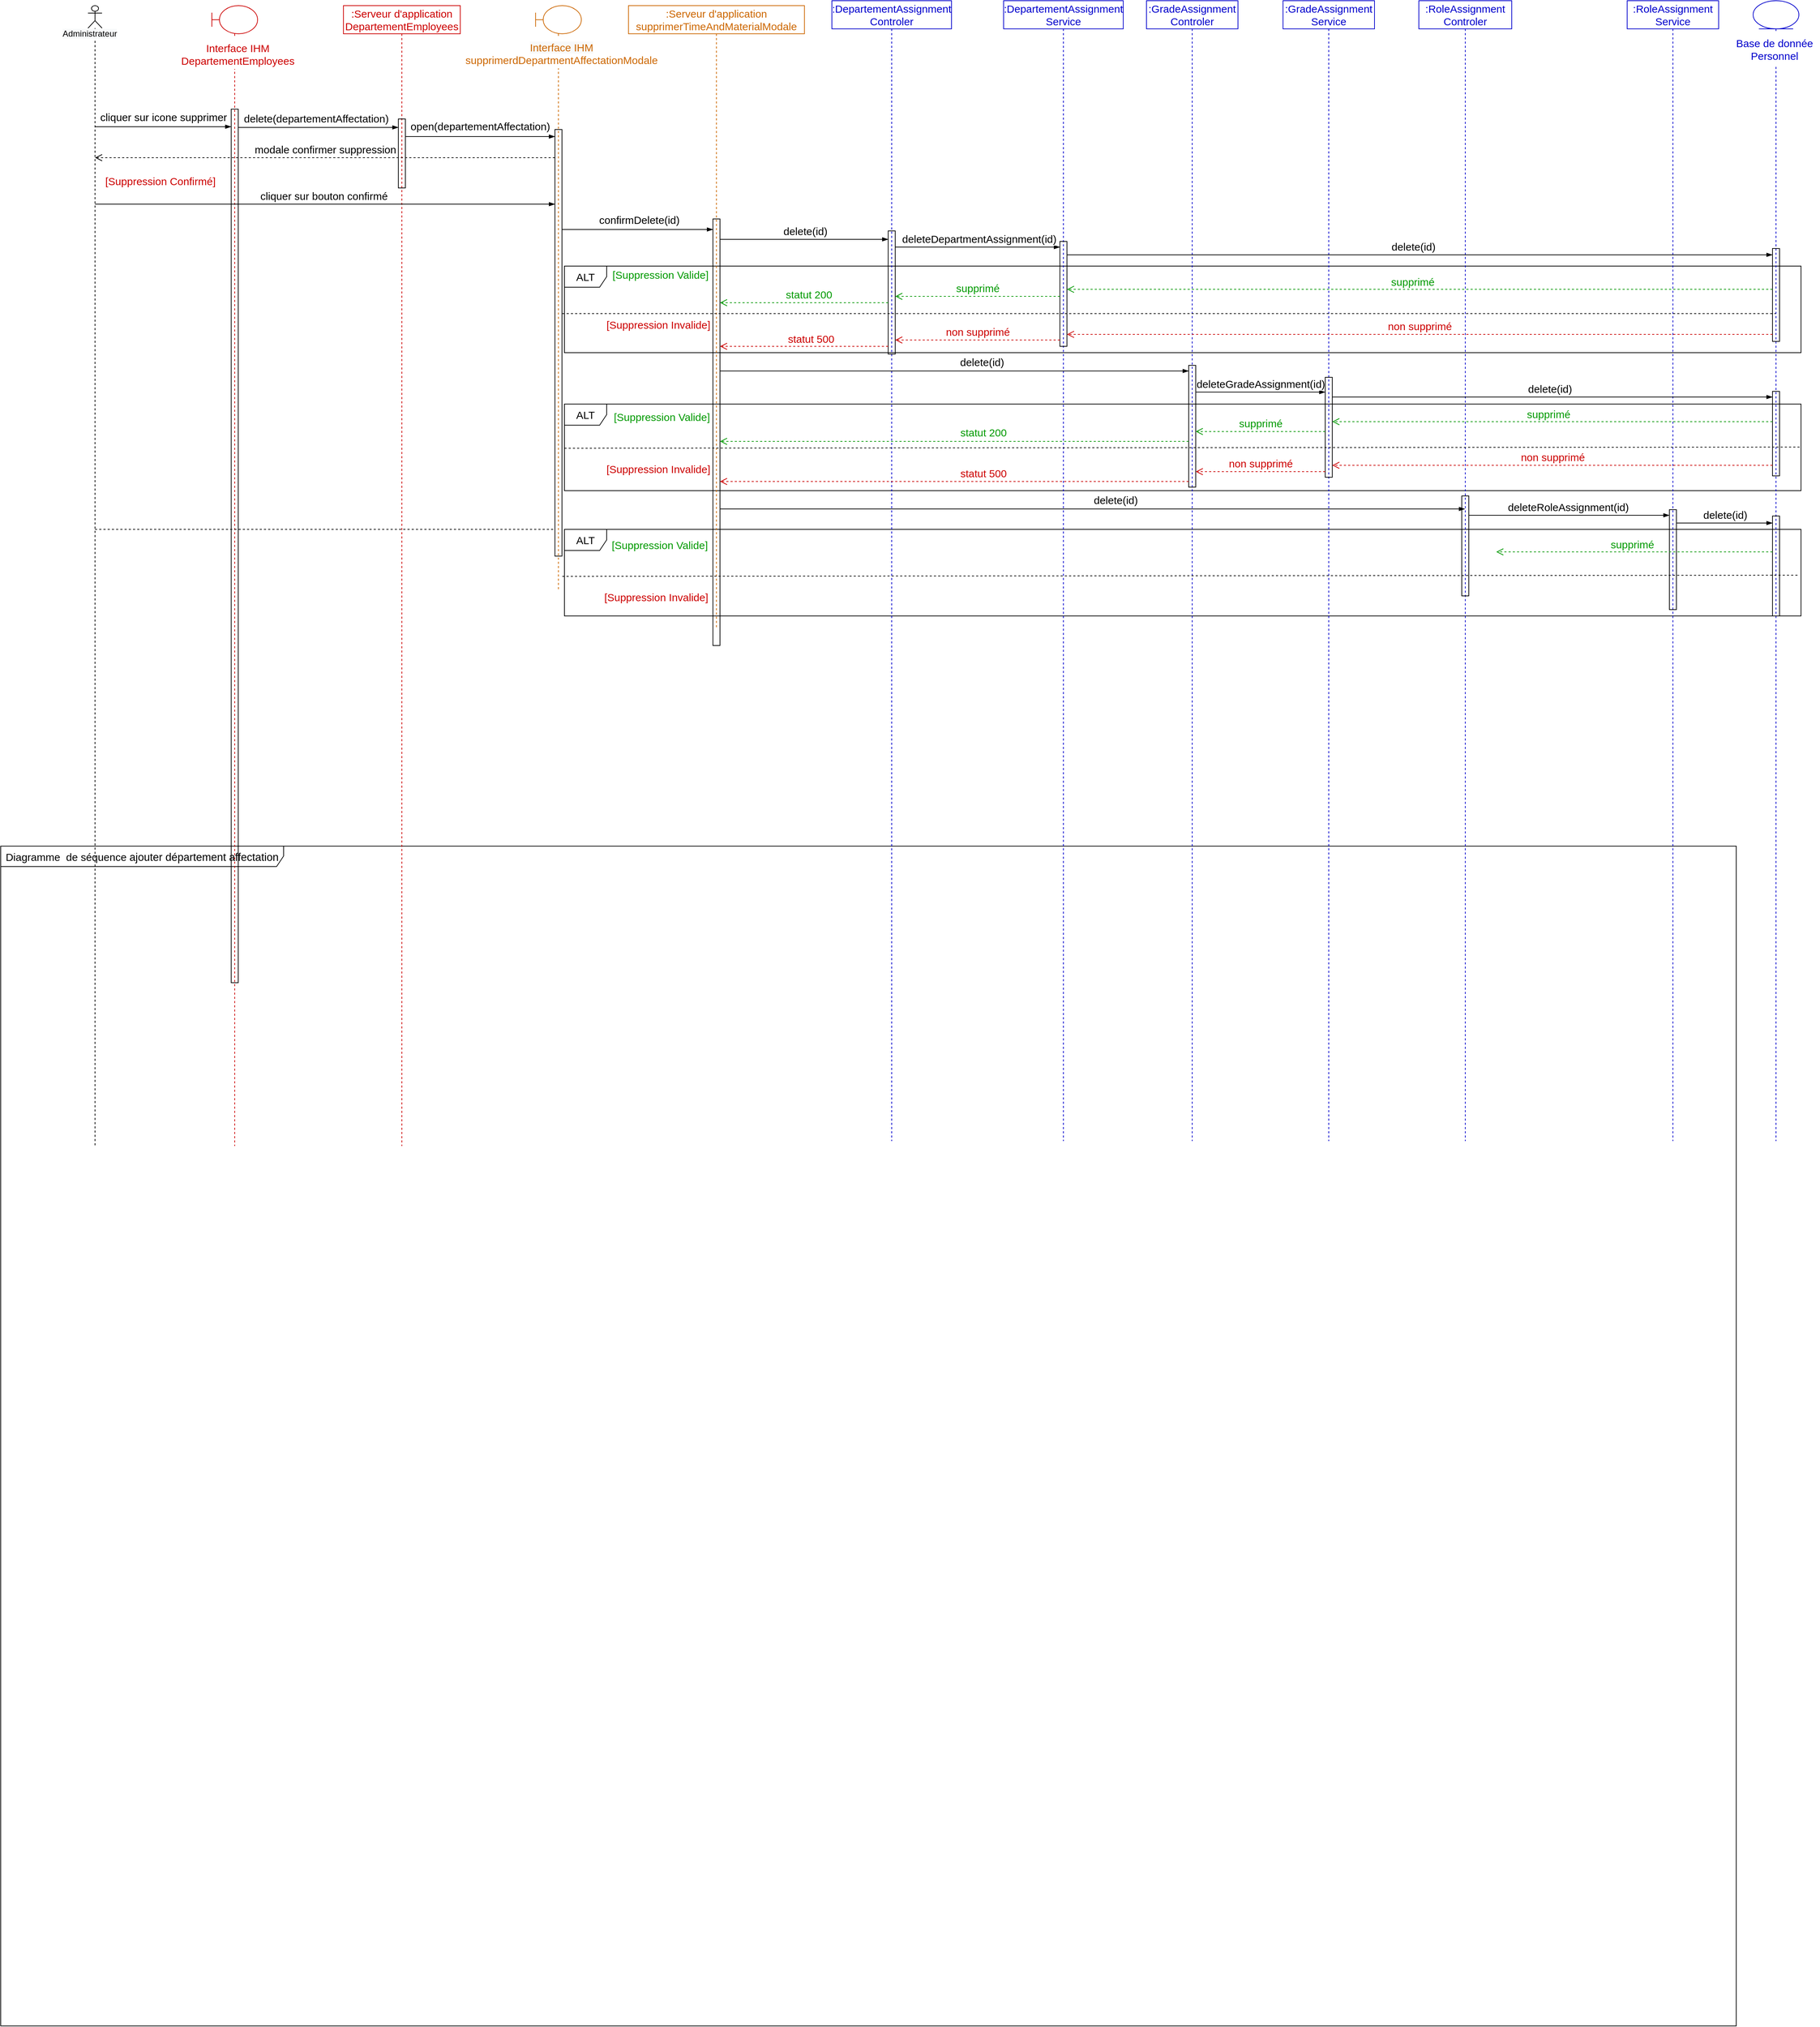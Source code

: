 <mxfile version="20.2.3" type="github">
  <diagram id="HV-Ul5BWGhLKLwsfqbYy" name="Page-1">
    <mxGraphModel dx="2249" dy="794" grid="0" gridSize="10" guides="1" tooltips="1" connect="1" arrows="1" fold="1" page="1" pageScale="1" pageWidth="827" pageHeight="1169" math="0" shadow="0">
      <root>
        <mxCell id="0" />
        <mxCell id="1" parent="0" />
        <mxCell id="Of5QE-kt6p7iBzTXu6Bn-229" value="ALT" style="shape=umlFrame;whiteSpace=wrap;html=1;fontSize=15;fontColor=#000000;fillColor=none;" vertex="1" parent="1">
          <mxGeometry x="787" y="809" width="1757" height="123" as="geometry" />
        </mxCell>
        <mxCell id="Of5QE-kt6p7iBzTXu6Bn-2" value="Diagramme&amp;nbsp; de séquence&amp;nbsp;&lt;span style=&quot;font-size: 11.5pt; line-height: 150%; font-family: Helvetica, sans-serif; background: white;&quot;&gt;ajouter département affectation&lt;/span&gt;" style="shape=umlFrame;whiteSpace=wrap;html=1;rounded=0;shadow=0;glass=0;sketch=0;fontSize=15;fillColor=none;width=402;height=29;" vertex="1" parent="1">
          <mxGeometry x="-14" y="1259" width="2466" height="1676" as="geometry" />
        </mxCell>
        <mxCell id="Of5QE-kt6p7iBzTXu6Bn-196" value="ALT" style="shape=umlFrame;whiteSpace=wrap;html=1;fontSize=15;fontColor=#000000;fillColor=none;" vertex="1" parent="1">
          <mxGeometry x="787" y="631" width="1757" height="123" as="geometry" />
        </mxCell>
        <mxCell id="Of5QE-kt6p7iBzTXu6Bn-183" value="ALT" style="shape=umlFrame;whiteSpace=wrap;html=1;fontSize=15;fontColor=#000000;fillColor=none;" vertex="1" parent="1">
          <mxGeometry x="787" y="435" width="1757" height="123" as="geometry" />
        </mxCell>
        <mxCell id="Of5QE-kt6p7iBzTXu6Bn-8" value=":DepartementAssignment&lt;br&gt;Controler" style="shape=umlLifeline;perimeter=lifelinePerimeter;whiteSpace=wrap;html=1;container=1;collapsible=0;recursiveResize=0;outlineConnect=0;rounded=0;shadow=0;glass=0;sketch=0;fillColor=none;fontSize=15;fontColor=#0000CC;strokeColor=#0000CC;" vertex="1" parent="1">
          <mxGeometry x="1167" y="58" width="170" height="1620" as="geometry" />
        </mxCell>
        <mxCell id="Of5QE-kt6p7iBzTXu6Bn-173" value="" style="html=1;points=[];perimeter=orthogonalPerimeter;rounded=0;shadow=0;glass=0;sketch=0;fontSize=15;fillColor=none;" vertex="1" parent="Of5QE-kt6p7iBzTXu6Bn-8">
          <mxGeometry x="80" y="327" width="10" height="175" as="geometry" />
        </mxCell>
        <mxCell id="Of5QE-kt6p7iBzTXu6Bn-12" value="" style="shape=umlLifeline;participant=umlActor;perimeter=lifelinePerimeter;whiteSpace=wrap;html=1;container=1;collapsible=0;recursiveResize=0;verticalAlign=top;spacingTop=36;outlineConnect=0;fillColor=none;size=32;sketch=0;shadow=0;rounded=0;glass=0;" vertex="1" parent="1">
          <mxGeometry x="110" y="65" width="20" height="1620" as="geometry" />
        </mxCell>
        <mxCell id="Of5QE-kt6p7iBzTXu6Bn-13" value="&lt;span style=&quot;color: rgb(0, 0, 0); font-family: Helvetica; font-size: 12px; font-style: normal; font-variant-ligatures: normal; font-variant-caps: normal; font-weight: 400; letter-spacing: normal; orphans: 2; text-align: center; text-indent: 0px; text-transform: none; widows: 2; word-spacing: 0px; -webkit-text-stroke-width: 0px; background-color: rgb(248, 249, 250); text-decoration-thickness: initial; text-decoration-style: initial; text-decoration-color: initial; float: none; display: inline !important;&quot;&gt;Administrateur&lt;/span&gt;" style="text;whiteSpace=wrap;html=1;" vertex="1" parent="1">
          <mxGeometry x="72" y="91" width="105" height="36" as="geometry" />
        </mxCell>
        <mxCell id="Of5QE-kt6p7iBzTXu6Bn-14" value=":DepartementAssignment&lt;br&gt;Service" style="shape=umlLifeline;perimeter=lifelinePerimeter;whiteSpace=wrap;html=1;container=1;collapsible=0;recursiveResize=0;outlineConnect=0;rounded=0;shadow=0;glass=0;sketch=0;fillColor=none;fontSize=15;fontColor=#0000CC;strokeColor=#0000CC;" vertex="1" parent="1">
          <mxGeometry x="1411" y="58" width="170" height="1620" as="geometry" />
        </mxCell>
        <mxCell id="Of5QE-kt6p7iBzTXu6Bn-174" value="" style="html=1;points=[];perimeter=orthogonalPerimeter;rounded=0;shadow=0;glass=0;sketch=0;fontSize=15;fillColor=none;" vertex="1" parent="Of5QE-kt6p7iBzTXu6Bn-14">
          <mxGeometry x="80" y="342" width="10" height="149" as="geometry" />
        </mxCell>
        <mxCell id="Of5QE-kt6p7iBzTXu6Bn-16" value="" style="shape=umlLifeline;participant=umlBoundary;perimeter=lifelinePerimeter;whiteSpace=wrap;html=1;container=1;collapsible=0;recursiveResize=0;verticalAlign=top;spacingTop=36;outlineConnect=0;rounded=0;shadow=0;glass=0;sketch=0;fontSize=15;fillColor=none;fontColor=#CC0000;strokeColor=#CC0000;" vertex="1" parent="1">
          <mxGeometry x="286" y="65" width="65" height="1620" as="geometry" />
        </mxCell>
        <mxCell id="Of5QE-kt6p7iBzTXu6Bn-17" value="&lt;span style=&quot;font-family: Helvetica; font-size: 15px; font-style: normal; font-variant-ligatures: normal; font-variant-caps: normal; font-weight: 400; letter-spacing: normal; orphans: 2; text-indent: 0px; text-transform: none; widows: 2; word-spacing: 0px; -webkit-text-stroke-width: 0px; text-decoration-thickness: initial; text-decoration-style: initial; text-decoration-color: initial; float: none; display: inline !important;&quot;&gt;Interface IHM&lt;/span&gt;&lt;br style=&quot;font-family: Helvetica; font-size: 15px; font-style: normal; font-variant-ligatures: normal; font-variant-caps: normal; font-weight: 400; letter-spacing: normal; orphans: 2; text-indent: 0px; text-transform: none; widows: 2; word-spacing: 0px; -webkit-text-stroke-width: 0px; text-decoration-thickness: initial; text-decoration-style: initial; text-decoration-color: initial;&quot;&gt;DepartementEmployees" style="text;whiteSpace=wrap;html=1;fontSize=15;align=center;fillColor=default;fontColor=#CC0000;" vertex="1" parent="Of5QE-kt6p7iBzTXu6Bn-16">
          <mxGeometry x="-24" y="45" width="122" height="45" as="geometry" />
        </mxCell>
        <mxCell id="Of5QE-kt6p7iBzTXu6Bn-18" value="" style="html=1;points=[];perimeter=orthogonalPerimeter;rounded=0;shadow=0;glass=0;sketch=0;fontSize=15;fillColor=none;" vertex="1" parent="Of5QE-kt6p7iBzTXu6Bn-16">
          <mxGeometry x="27.5" y="147" width="10" height="1241" as="geometry" />
        </mxCell>
        <mxCell id="Of5QE-kt6p7iBzTXu6Bn-20" value=":GradeAssignment&lt;br&gt;Controler" style="shape=umlLifeline;perimeter=lifelinePerimeter;whiteSpace=wrap;html=1;container=1;collapsible=0;recursiveResize=0;outlineConnect=0;rounded=0;shadow=0;glass=0;sketch=0;fillColor=none;fontSize=15;strokeColor=#0000CC;fontColor=#0000CC;" vertex="1" parent="1">
          <mxGeometry x="1614" y="58" width="130" height="1620" as="geometry" />
        </mxCell>
        <mxCell id="Of5QE-kt6p7iBzTXu6Bn-208" value="" style="html=1;points=[];perimeter=orthogonalPerimeter;rounded=0;shadow=0;glass=0;sketch=0;fontSize=15;fillColor=none;" vertex="1" parent="Of5QE-kt6p7iBzTXu6Bn-20">
          <mxGeometry x="60" y="518" width="10" height="173" as="geometry" />
        </mxCell>
        <mxCell id="Of5QE-kt6p7iBzTXu6Bn-23" value="" style="shape=umlLifeline;participant=umlEntity;perimeter=lifelinePerimeter;whiteSpace=wrap;html=1;container=1;collapsible=0;recursiveResize=0;verticalAlign=top;spacingTop=36;outlineConnect=0;rounded=0;shadow=0;glass=0;sketch=0;fontSize=15;fillColor=none;strokeColor=#0000CC;" vertex="1" parent="1">
          <mxGeometry x="2476" y="58" width="65" height="1620" as="geometry" />
        </mxCell>
        <mxCell id="Of5QE-kt6p7iBzTXu6Bn-24" value="Base de donnée&lt;br&gt;Personnel" style="text;whiteSpace=wrap;html=1;fontSize=15;align=center;fillColor=default;fontColor=#0000CC;labelBackgroundColor=none;" vertex="1" parent="Of5QE-kt6p7iBzTXu6Bn-23">
          <mxGeometry x="-33" y="45" width="127" height="48" as="geometry" />
        </mxCell>
        <mxCell id="Of5QE-kt6p7iBzTXu6Bn-179" value="" style="html=1;points=[];perimeter=orthogonalPerimeter;rounded=0;shadow=0;glass=0;sketch=0;fontSize=15;fillColor=none;" vertex="1" parent="Of5QE-kt6p7iBzTXu6Bn-23">
          <mxGeometry x="27.5" y="352" width="10" height="132" as="geometry" />
        </mxCell>
        <mxCell id="Of5QE-kt6p7iBzTXu6Bn-29" value=":GradeAssignment&lt;br&gt;Service" style="shape=umlLifeline;perimeter=lifelinePerimeter;whiteSpace=wrap;html=1;container=1;collapsible=0;recursiveResize=0;outlineConnect=0;rounded=0;shadow=0;glass=0;sketch=0;fillColor=none;fontSize=15;strokeColor=#0000CC;fontColor=#0000CC;" vertex="1" parent="1">
          <mxGeometry x="1808" y="58" width="130" height="1620" as="geometry" />
        </mxCell>
        <mxCell id="Of5QE-kt6p7iBzTXu6Bn-33" value=":Serveur d&#39;application&lt;br&gt;DepartementEmployees" style="shape=umlLifeline;perimeter=lifelinePerimeter;whiteSpace=wrap;html=1;container=1;collapsible=0;recursiveResize=0;outlineConnect=0;rounded=0;shadow=0;glass=0;sketch=0;fillColor=none;fontSize=15;fontColor=#CC0000;strokeColor=#CC0000;" vertex="1" parent="1">
          <mxGeometry x="473" y="65" width="166" height="1620" as="geometry" />
        </mxCell>
        <mxCell id="Of5QE-kt6p7iBzTXu6Bn-155" value="" style="html=1;points=[];perimeter=orthogonalPerimeter;rounded=0;shadow=0;glass=0;sketch=0;fontSize=15;fillColor=none;" vertex="1" parent="Of5QE-kt6p7iBzTXu6Bn-33">
          <mxGeometry x="78" y="161" width="10" height="98" as="geometry" />
        </mxCell>
        <mxCell id="Of5QE-kt6p7iBzTXu6Bn-37" value=":RoleAssignment&lt;br&gt;Controler" style="shape=umlLifeline;perimeter=lifelinePerimeter;whiteSpace=wrap;html=1;container=1;collapsible=0;recursiveResize=0;outlineConnect=0;rounded=0;shadow=0;glass=0;sketch=0;fillColor=none;fontSize=15;strokeColor=#0000CC;fontColor=#0000CC;" vertex="1" parent="1">
          <mxGeometry x="2001" y="58" width="132" height="1620" as="geometry" />
        </mxCell>
        <mxCell id="Of5QE-kt6p7iBzTXu6Bn-233" value="" style="html=1;points=[];perimeter=orthogonalPerimeter;rounded=0;shadow=0;glass=0;sketch=0;fontSize=15;fillColor=none;" vertex="1" parent="Of5QE-kt6p7iBzTXu6Bn-37">
          <mxGeometry x="61" y="703.5" width="10" height="142" as="geometry" />
        </mxCell>
        <mxCell id="Of5QE-kt6p7iBzTXu6Bn-39" value=":RoleAssignment&lt;br&gt;Service" style="shape=umlLifeline;perimeter=lifelinePerimeter;whiteSpace=wrap;html=1;container=1;collapsible=0;recursiveResize=0;outlineConnect=0;rounded=0;shadow=0;glass=0;sketch=0;fillColor=none;fontSize=15;strokeColor=#0000CC;fontColor=#0000CC;" vertex="1" parent="1">
          <mxGeometry x="2297" y="58" width="130" height="1620" as="geometry" />
        </mxCell>
        <mxCell id="Of5QE-kt6p7iBzTXu6Bn-234" value="" style="html=1;points=[];perimeter=orthogonalPerimeter;rounded=0;shadow=0;glass=0;sketch=0;fontSize=15;fillColor=none;" vertex="1" parent="Of5QE-kt6p7iBzTXu6Bn-39">
          <mxGeometry x="60" y="723" width="10" height="142" as="geometry" />
        </mxCell>
        <mxCell id="Of5QE-kt6p7iBzTXu6Bn-150" value="" style="edgeStyle=elbowEdgeStyle;fontSize=12;html=1;endArrow=blockThin;endFill=1;rounded=0;" edge="1" parent="1" source="Of5QE-kt6p7iBzTXu6Bn-12" target="Of5QE-kt6p7iBzTXu6Bn-18">
          <mxGeometry width="160" relative="1" as="geometry">
            <mxPoint x="115" y="229" as="sourcePoint" />
            <mxPoint x="323.5" y="237" as="targetPoint" />
            <Array as="points">
              <mxPoint x="190" y="237" />
              <mxPoint x="171" y="210" />
            </Array>
          </mxGeometry>
        </mxCell>
        <mxCell id="Of5QE-kt6p7iBzTXu6Bn-151" value="cliquer sur icone supprimer" style="edgeLabel;html=1;align=center;verticalAlign=middle;resizable=0;points=[];fontSize=15;" vertex="1" connectable="0" parent="Of5QE-kt6p7iBzTXu6Bn-150">
          <mxGeometry x="-0.395" relative="1" as="geometry">
            <mxPoint x="38" y="-14" as="offset" />
          </mxGeometry>
        </mxCell>
        <mxCell id="Of5QE-kt6p7iBzTXu6Bn-152" value="" style="fontSize=12;html=1;endArrow=blockThin;endFill=1;rounded=0;" edge="1" parent="1" source="Of5QE-kt6p7iBzTXu6Bn-18" target="Of5QE-kt6p7iBzTXu6Bn-155">
          <mxGeometry width="160" relative="1" as="geometry">
            <mxPoint x="333.5" y="238" as="sourcePoint" />
            <mxPoint x="560" y="238" as="targetPoint" />
            <Array as="points">
              <mxPoint x="382" y="238" />
            </Array>
          </mxGeometry>
        </mxCell>
        <mxCell id="Of5QE-kt6p7iBzTXu6Bn-153" value="delete(departementAffectation)" style="edgeLabel;html=1;align=center;verticalAlign=middle;resizable=0;points=[];fontSize=15;" vertex="1" connectable="0" parent="Of5QE-kt6p7iBzTXu6Bn-152">
          <mxGeometry x="-0.006" y="-3" relative="1" as="geometry">
            <mxPoint x="-3" y="-16" as="offset" />
          </mxGeometry>
        </mxCell>
        <mxCell id="Of5QE-kt6p7iBzTXu6Bn-158" value="" style="shape=umlLifeline;participant=umlBoundary;perimeter=lifelinePerimeter;whiteSpace=wrap;html=1;container=1;collapsible=0;recursiveResize=0;verticalAlign=top;spacingTop=36;outlineConnect=0;rounded=0;shadow=0;glass=0;sketch=0;fontSize=15;fillColor=none;fontColor=#CC6600;strokeColor=#CC6600;" vertex="1" parent="1">
          <mxGeometry x="746" y="65" width="65" height="830" as="geometry" />
        </mxCell>
        <mxCell id="Of5QE-kt6p7iBzTXu6Bn-159" value="&lt;span style=&quot;font-family: Helvetica; font-size: 15px; font-style: normal; font-variant-ligatures: normal; font-variant-caps: normal; font-weight: 400; letter-spacing: normal; orphans: 2; text-indent: 0px; text-transform: none; widows: 2; word-spacing: 0px; -webkit-text-stroke-width: 0px; background-color: rgb(248, 249, 250); text-decoration-thickness: initial; text-decoration-style: initial; text-decoration-color: initial; float: none; display: inline !important;&quot;&gt;Interface IHM&lt;/span&gt;&lt;br style=&quot;font-family: Helvetica; font-size: 15px; font-style: normal; font-variant-ligatures: normal; font-variant-caps: normal; font-weight: 400; letter-spacing: normal; orphans: 2; text-indent: 0px; text-transform: none; widows: 2; word-spacing: 0px; -webkit-text-stroke-width: 0px; background-color: rgb(248, 249, 250); text-decoration-thickness: initial; text-decoration-style: initial; text-decoration-color: initial;&quot;&gt;supprimerdDepartmentAffectationModale" style="text;whiteSpace=wrap;html=1;fontSize=15;align=center;fillColor=default;fontColor=#CC6600;" vertex="1" parent="Of5QE-kt6p7iBzTXu6Bn-158">
          <mxGeometry x="-24" y="44" width="122" height="45" as="geometry" />
        </mxCell>
        <mxCell id="Of5QE-kt6p7iBzTXu6Bn-160" value="" style="html=1;points=[];perimeter=orthogonalPerimeter;rounded=0;shadow=0;glass=0;sketch=0;fontSize=15;fillColor=none;" vertex="1" parent="Of5QE-kt6p7iBzTXu6Bn-158">
          <mxGeometry x="27.5" y="176" width="10" height="606" as="geometry" />
        </mxCell>
        <mxCell id="Of5QE-kt6p7iBzTXu6Bn-161" value=":Serveur d&#39;application&lt;br&gt;supprimerTimeAndMaterialModale" style="shape=umlLifeline;perimeter=lifelinePerimeter;whiteSpace=wrap;html=1;container=1;collapsible=0;recursiveResize=0;outlineConnect=0;rounded=0;shadow=0;glass=0;sketch=0;fillColor=none;fontSize=15;fontColor=#CC6600;strokeColor=#CC6600;" vertex="1" parent="1">
          <mxGeometry x="878" y="65" width="250" height="885" as="geometry" />
        </mxCell>
        <mxCell id="Of5QE-kt6p7iBzTXu6Bn-170" value="" style="html=1;points=[];perimeter=orthogonalPerimeter;rounded=0;shadow=0;glass=0;sketch=0;fontSize=15;fillColor=none;" vertex="1" parent="Of5QE-kt6p7iBzTXu6Bn-161">
          <mxGeometry x="120" y="303" width="10" height="606" as="geometry" />
        </mxCell>
        <mxCell id="Of5QE-kt6p7iBzTXu6Bn-162" value="" style="edgeStyle=elbowEdgeStyle;fontSize=12;html=1;endArrow=blockThin;endFill=1;rounded=0;" edge="1" parent="1" source="Of5QE-kt6p7iBzTXu6Bn-155" target="Of5QE-kt6p7iBzTXu6Bn-160">
          <mxGeometry width="160" relative="1" as="geometry">
            <mxPoint x="570" y="246" as="sourcePoint" />
            <mxPoint x="780.5" y="246" as="targetPoint" />
            <Array as="points">
              <mxPoint x="666" y="251" />
              <mxPoint x="612" y="237" />
            </Array>
          </mxGeometry>
        </mxCell>
        <mxCell id="Of5QE-kt6p7iBzTXu6Bn-163" value="open(departementAffectation&lt;span style=&quot;font-size: 15px;&quot;&gt;)&lt;/span&gt;" style="edgeLabel;html=1;align=center;verticalAlign=middle;resizable=0;points=[];fontSize=15;" vertex="1" connectable="0" parent="Of5QE-kt6p7iBzTXu6Bn-162">
          <mxGeometry x="-0.26" relative="1" as="geometry">
            <mxPoint x="27" y="-15" as="offset" />
          </mxGeometry>
        </mxCell>
        <mxCell id="Of5QE-kt6p7iBzTXu6Bn-164" value="&lt;div style=&quot;text-align: left; font-size: 15px;&quot;&gt;&lt;/div&gt;&lt;span style=&quot;text-align: right;&quot;&gt;&lt;div style=&quot;text-align: left;&quot;&gt;&lt;span style=&quot;background-color: initial;&quot;&gt;[Suppression Confirmé&lt;/span&gt;&lt;span style=&quot;background-color: initial;&quot;&gt;]&lt;/span&gt;&lt;/div&gt;&lt;/span&gt;" style="text;html=1;strokeColor=none;fillColor=none;align=center;verticalAlign=middle;whiteSpace=wrap;rounded=0;fontSize=15;fontColor=#CC0000;" vertex="1" parent="1">
          <mxGeometry x="129.16" y="296" width="168.35" height="35.81" as="geometry" />
        </mxCell>
        <mxCell id="Of5QE-kt6p7iBzTXu6Bn-165" value="modale confirmer suppression" style="html=1;verticalAlign=bottom;endArrow=open;dashed=1;endSize=8;rounded=0;fontSize=15;" edge="1" parent="1" source="Of5QE-kt6p7iBzTXu6Bn-160" target="Of5QE-kt6p7iBzTXu6Bn-12">
          <mxGeometry relative="1" as="geometry">
            <mxPoint x="780.5" y="304" as="sourcePoint" />
            <mxPoint x="118.962" y="304" as="targetPoint" />
            <Array as="points">
              <mxPoint x="593" y="281" />
            </Array>
          </mxGeometry>
        </mxCell>
        <mxCell id="Of5QE-kt6p7iBzTXu6Bn-166" value="" style="edgeStyle=elbowEdgeStyle;fontSize=12;html=1;endArrow=blockThin;endFill=1;rounded=0;fontColor=#000000;" edge="1" parent="1" source="Of5QE-kt6p7iBzTXu6Bn-12" target="Of5QE-kt6p7iBzTXu6Bn-160">
          <mxGeometry width="160" relative="1" as="geometry">
            <mxPoint x="119.447" y="366" as="sourcePoint" />
            <mxPoint x="780.5" y="366" as="targetPoint" />
            <Array as="points">
              <mxPoint x="640" y="347" />
            </Array>
          </mxGeometry>
        </mxCell>
        <mxCell id="Of5QE-kt6p7iBzTXu6Bn-167" value="cliquer sur bouton confirmé" style="edgeLabel;html=1;align=center;verticalAlign=middle;resizable=0;points=[];fontSize=15;fontColor=#000000;" vertex="1" connectable="0" parent="Of5QE-kt6p7iBzTXu6Bn-166">
          <mxGeometry x="0.077" y="-2" relative="1" as="geometry">
            <mxPoint x="-27" y="-14" as="offset" />
          </mxGeometry>
        </mxCell>
        <mxCell id="Of5QE-kt6p7iBzTXu6Bn-168" value="" style="edgeStyle=elbowEdgeStyle;fontSize=12;html=1;endArrow=blockThin;endFill=1;rounded=0;fontColor=#000000;" edge="1" parent="1" source="Of5QE-kt6p7iBzTXu6Bn-160" target="Of5QE-kt6p7iBzTXu6Bn-170">
          <mxGeometry width="160" relative="1" as="geometry">
            <mxPoint x="790.5" y="383.0" as="sourcePoint" />
            <mxPoint x="996" y="383.0" as="targetPoint" />
            <Array as="points">
              <mxPoint x="838" y="383" />
            </Array>
          </mxGeometry>
        </mxCell>
        <mxCell id="Of5QE-kt6p7iBzTXu6Bn-169" value="confirmDelete(id)" style="edgeLabel;html=1;align=center;verticalAlign=middle;resizable=0;points=[];fontSize=15;fontColor=#000000;" vertex="1" connectable="0" parent="Of5QE-kt6p7iBzTXu6Bn-168">
          <mxGeometry x="0.013" y="1" relative="1" as="geometry">
            <mxPoint x="1" y="-13" as="offset" />
          </mxGeometry>
        </mxCell>
        <mxCell id="Of5QE-kt6p7iBzTXu6Bn-171" value="" style="edgeStyle=elbowEdgeStyle;fontSize=12;html=1;endArrow=blockThin;endFill=1;rounded=0;fontColor=#000000;" edge="1" parent="1" source="Of5QE-kt6p7iBzTXu6Bn-170" target="Of5QE-kt6p7iBzTXu6Bn-173">
          <mxGeometry width="160" relative="1" as="geometry">
            <mxPoint x="1006" y="397" as="sourcePoint" />
            <mxPoint x="1273.5" y="397" as="targetPoint" />
            <Array as="points">
              <mxPoint x="1199" y="397" />
              <mxPoint x="1222" y="436" />
            </Array>
          </mxGeometry>
        </mxCell>
        <mxCell id="Of5QE-kt6p7iBzTXu6Bn-172" value="delete(id)" style="edgeLabel;html=1;align=center;verticalAlign=middle;resizable=0;points=[];fontSize=15;fontColor=#000000;" vertex="1" connectable="0" parent="Of5QE-kt6p7iBzTXu6Bn-171">
          <mxGeometry x="-0.029" relative="1" as="geometry">
            <mxPoint x="5" y="-12" as="offset" />
          </mxGeometry>
        </mxCell>
        <mxCell id="Of5QE-kt6p7iBzTXu6Bn-175" value="" style="edgeStyle=elbowEdgeStyle;fontSize=12;html=1;endArrow=blockThin;endFill=1;rounded=0;fontColor=#000000;" edge="1" parent="1" source="Of5QE-kt6p7iBzTXu6Bn-173" target="Of5QE-kt6p7iBzTXu6Bn-174">
          <mxGeometry width="160" relative="1" as="geometry">
            <mxPoint x="1275" y="419" as="sourcePoint" />
            <mxPoint x="1523" y="419" as="targetPoint" />
            <Array as="points">
              <mxPoint x="1468" y="408" />
              <mxPoint x="1498" y="458" />
            </Array>
          </mxGeometry>
        </mxCell>
        <mxCell id="Of5QE-kt6p7iBzTXu6Bn-176" value="deleteDepartmentAssignment(id)" style="edgeLabel;html=1;align=center;verticalAlign=middle;resizable=0;points=[];fontSize=15;fontColor=#000000;" vertex="1" connectable="0" parent="Of5QE-kt6p7iBzTXu6Bn-175">
          <mxGeometry x="-0.029" relative="1" as="geometry">
            <mxPoint x="5" y="-12" as="offset" />
          </mxGeometry>
        </mxCell>
        <mxCell id="Of5QE-kt6p7iBzTXu6Bn-177" value="" style="edgeStyle=elbowEdgeStyle;fontSize=12;html=1;endArrow=blockThin;endFill=1;rounded=0;fontColor=#000000;" edge="1" parent="1" source="Of5QE-kt6p7iBzTXu6Bn-174" target="Of5QE-kt6p7iBzTXu6Bn-179">
          <mxGeometry width="160" relative="1" as="geometry">
            <mxPoint x="1503" y="437" as="sourcePoint" />
            <mxPoint x="1751" y="437" as="targetPoint" />
            <Array as="points">
              <mxPoint x="1695" y="419" />
              <mxPoint x="1726" y="476" />
            </Array>
          </mxGeometry>
        </mxCell>
        <mxCell id="Of5QE-kt6p7iBzTXu6Bn-178" value="delete(id)" style="edgeLabel;html=1;align=center;verticalAlign=middle;resizable=0;points=[];fontSize=15;fontColor=#000000;" vertex="1" connectable="0" parent="Of5QE-kt6p7iBzTXu6Bn-177">
          <mxGeometry x="-0.029" relative="1" as="geometry">
            <mxPoint x="5" y="-12" as="offset" />
          </mxGeometry>
        </mxCell>
        <mxCell id="Of5QE-kt6p7iBzTXu6Bn-180" value="&lt;font color=&quot;#009900&quot;&gt;supprimé&lt;/font&gt;" style="html=1;verticalAlign=bottom;endArrow=open;dashed=1;endSize=8;rounded=0;fontSize=15;strokeColor=#009900;" edge="1" parent="1" source="Of5QE-kt6p7iBzTXu6Bn-179" target="Of5QE-kt6p7iBzTXu6Bn-174">
          <mxGeometry x="0.02" y="1" relative="1" as="geometry">
            <mxPoint x="2439.5" y="483.0" as="sourcePoint" />
            <mxPoint x="2257" y="483.0" as="targetPoint" />
            <Array as="points">
              <mxPoint x="2420" y="468" />
            </Array>
            <mxPoint as="offset" />
          </mxGeometry>
        </mxCell>
        <mxCell id="Of5QE-kt6p7iBzTXu6Bn-181" value="&lt;font color=&quot;#009900&quot;&gt;supprimé&lt;/font&gt;" style="html=1;verticalAlign=bottom;endArrow=open;dashed=1;endSize=8;rounded=0;fontSize=15;strokeColor=#009900;" edge="1" parent="1" source="Of5QE-kt6p7iBzTXu6Bn-174" target="Of5QE-kt6p7iBzTXu6Bn-173">
          <mxGeometry relative="1" as="geometry">
            <mxPoint x="1465.5" y="450.0" as="sourcePoint" />
            <mxPoint x="1283" y="450.0" as="targetPoint" />
            <Array as="points">
              <mxPoint x="1438" y="478" />
            </Array>
          </mxGeometry>
        </mxCell>
        <mxCell id="Of5QE-kt6p7iBzTXu6Bn-182" value="" style="html=1;verticalAlign=bottom;endArrow=open;dashed=1;endSize=8;rounded=0;fontSize=15;strokeColor=#009900;" edge="1" parent="1" source="Of5QE-kt6p7iBzTXu6Bn-173" target="Of5QE-kt6p7iBzTXu6Bn-170">
          <mxGeometry x="-0.151" relative="1" as="geometry">
            <mxPoint x="1273.5" y="505" as="sourcePoint" />
            <mxPoint x="1006" y="505" as="targetPoint" />
            <Array as="points">
              <mxPoint x="1041" y="487" />
            </Array>
            <mxPoint as="offset" />
          </mxGeometry>
        </mxCell>
        <mxCell id="Of5QE-kt6p7iBzTXu6Bn-191" value="&lt;span style=&quot;color: rgb(0, 153, 0); font-size: 15px;&quot;&gt;statut 200&lt;/span&gt;" style="edgeLabel;html=1;align=center;verticalAlign=middle;resizable=0;points=[];" vertex="1" connectable="0" parent="Of5QE-kt6p7iBzTXu6Bn-182">
          <mxGeometry x="-0.246" y="1" relative="1" as="geometry">
            <mxPoint x="-23" y="-13" as="offset" />
          </mxGeometry>
        </mxCell>
        <mxCell id="Of5QE-kt6p7iBzTXu6Bn-184" value="&lt;div style=&quot;text-align: left; font-size: 15px;&quot;&gt;&lt;/div&gt;&lt;span style=&quot;text-align: right;&quot;&gt;&lt;div style=&quot;text-align: left;&quot;&gt;&lt;span style=&quot;background-color: initial;&quot;&gt;[Suppression Valide&lt;/span&gt;&lt;span style=&quot;background-color: initial;&quot;&gt;]&lt;/span&gt;&lt;/div&gt;&lt;/span&gt;" style="text;html=1;strokeColor=none;fillColor=none;align=center;verticalAlign=middle;whiteSpace=wrap;rounded=0;fontSize=15;fontColor=#009900;" vertex="1" parent="1">
          <mxGeometry x="835.004" y="433" width="177.32" height="28" as="geometry" />
        </mxCell>
        <mxCell id="Of5QE-kt6p7iBzTXu6Bn-185" value="&lt;div style=&quot;text-align: left; font-size: 15px;&quot;&gt;&lt;/div&gt;&lt;span style=&quot;text-align: right;&quot;&gt;&lt;div style=&quot;text-align: left;&quot;&gt;&lt;span style=&quot;background-color: initial;&quot;&gt;[Suppression Invalide&lt;/span&gt;&lt;span style=&quot;background-color: initial;&quot;&gt;]&lt;/span&gt;&lt;/div&gt;&lt;/span&gt;" style="text;html=1;strokeColor=none;fillColor=none;align=center;verticalAlign=middle;whiteSpace=wrap;rounded=0;fontSize=15;fontColor=#CC0000;" vertex="1" parent="1">
          <mxGeometry x="832.004" y="504" width="177.32" height="28" as="geometry" />
        </mxCell>
        <mxCell id="Of5QE-kt6p7iBzTXu6Bn-186" style="rounded=0;orthogonalLoop=1;jettySize=auto;html=1;fontSize=15;fontColor=#000000;strokeColor=#000000;endArrow=none;endFill=0;dashed=1;exitX=1.066;exitY=0.524;exitDx=0;exitDy=0;exitPerimeter=0;" edge="1" parent="1">
          <mxGeometry relative="1" as="geometry">
            <mxPoint x="784.16" y="502.544" as="sourcePoint" />
            <mxPoint x="2508" y="502.544" as="targetPoint" />
          </mxGeometry>
        </mxCell>
        <mxCell id="Of5QE-kt6p7iBzTXu6Bn-187" value="&lt;font color=&quot;#cc0000&quot;&gt;non supprimé&lt;/font&gt;" style="html=1;verticalAlign=bottom;endArrow=open;dashed=1;endSize=8;rounded=0;fontSize=15;fontColor=#000000;strokeColor=#CC0000;" edge="1" parent="1" source="Of5QE-kt6p7iBzTXu6Bn-179" target="Of5QE-kt6p7iBzTXu6Bn-174">
          <mxGeometry relative="1" as="geometry">
            <mxPoint x="2436.5" y="512" as="sourcePoint" />
            <mxPoint x="2254" y="512" as="targetPoint" />
            <Array as="points">
              <mxPoint x="2433" y="532" />
            </Array>
          </mxGeometry>
        </mxCell>
        <mxCell id="Of5QE-kt6p7iBzTXu6Bn-188" value="&lt;font color=&quot;#cc0000&quot;&gt;non supprimé&lt;/font&gt;" style="html=1;verticalAlign=bottom;endArrow=open;dashed=1;endSize=8;rounded=0;fontSize=15;fontColor=#000000;strokeColor=#CC0000;" edge="1" parent="1" source="Of5QE-kt6p7iBzTXu6Bn-174" target="Of5QE-kt6p7iBzTXu6Bn-173">
          <mxGeometry relative="1" as="geometry">
            <mxPoint x="1481.5" y="537.16" as="sourcePoint" />
            <mxPoint x="1299" y="537.16" as="targetPoint" />
            <Array as="points">
              <mxPoint x="1420" y="540" />
            </Array>
          </mxGeometry>
        </mxCell>
        <mxCell id="Of5QE-kt6p7iBzTXu6Bn-189" value="" style="html=1;verticalAlign=bottom;endArrow=open;dashed=1;endSize=8;rounded=0;fontSize=15;fontColor=#000000;strokeColor=#CC0000;" edge="1" parent="1" source="Of5QE-kt6p7iBzTXu6Bn-173" target="Of5QE-kt6p7iBzTXu6Bn-170">
          <mxGeometry x="-0.194" y="2" relative="1" as="geometry">
            <mxPoint x="1240.5" y="549" as="sourcePoint" />
            <mxPoint x="1058" y="549" as="targetPoint" />
            <Array as="points">
              <mxPoint x="1221" y="549" />
            </Array>
            <mxPoint as="offset" />
          </mxGeometry>
        </mxCell>
        <mxCell id="Of5QE-kt6p7iBzTXu6Bn-190" value="&lt;span style=&quot;color: rgb(204, 0, 0); font-size: 15px;&quot;&gt;statut 500&lt;/span&gt;" style="edgeLabel;html=1;align=center;verticalAlign=middle;resizable=0;points=[];" vertex="1" connectable="0" parent="Of5QE-kt6p7iBzTXu6Bn-189">
          <mxGeometry x="-0.101" y="-3" relative="1" as="geometry">
            <mxPoint x="-3" y="-8" as="offset" />
          </mxGeometry>
        </mxCell>
        <mxCell id="Of5QE-kt6p7iBzTXu6Bn-195" style="rounded=0;orthogonalLoop=1;jettySize=auto;html=1;fontSize=15;fontColor=#000000;strokeColor=#000000;endArrow=none;endFill=0;dashed=1;" edge="1" parent="1" source="Of5QE-kt6p7iBzTXu6Bn-12" target="Of5QE-kt6p7iBzTXu6Bn-160">
          <mxGeometry relative="1" as="geometry">
            <Array as="points">
              <mxPoint x="565" y="809" />
            </Array>
            <mxPoint x="118.962" y="691" as="sourcePoint" />
            <mxPoint x="780.5" y="691" as="targetPoint" />
          </mxGeometry>
        </mxCell>
        <mxCell id="Of5QE-kt6p7iBzTXu6Bn-197" value="&lt;div style=&quot;text-align: left; font-size: 15px;&quot;&gt;&lt;/div&gt;&lt;span style=&quot;text-align: right;&quot;&gt;&lt;div style=&quot;text-align: left;&quot;&gt;&lt;span style=&quot;background-color: initial;&quot;&gt;[Suppression Valide&lt;/span&gt;&lt;span style=&quot;background-color: initial;&quot;&gt;]&lt;/span&gt;&lt;/div&gt;&lt;/span&gt;" style="text;html=1;strokeColor=none;fillColor=none;align=center;verticalAlign=middle;whiteSpace=wrap;rounded=0;fontSize=15;fontColor=#009900;" vertex="1" parent="1">
          <mxGeometry x="837.004" y="635" width="177.32" height="28" as="geometry" />
        </mxCell>
        <mxCell id="Of5QE-kt6p7iBzTXu6Bn-198" value="&lt;div style=&quot;text-align: left; font-size: 15px;&quot;&gt;&lt;/div&gt;&lt;span style=&quot;text-align: right;&quot;&gt;&lt;div style=&quot;text-align: left;&quot;&gt;&lt;span style=&quot;background-color: initial;&quot;&gt;[Suppression Invalide&lt;/span&gt;&lt;span style=&quot;background-color: initial;&quot;&gt;]&lt;/span&gt;&lt;/div&gt;&lt;/span&gt;" style="text;html=1;strokeColor=none;fillColor=none;align=center;verticalAlign=middle;whiteSpace=wrap;rounded=0;fontSize=15;fontColor=#CC0000;" vertex="1" parent="1">
          <mxGeometry x="832.004" y="709" width="177.32" height="28" as="geometry" />
        </mxCell>
        <mxCell id="Of5QE-kt6p7iBzTXu6Bn-201" value="" style="edgeStyle=elbowEdgeStyle;fontSize=12;html=1;endArrow=blockThin;endFill=1;rounded=0;fontColor=#000000;" edge="1" parent="1" source="Of5QE-kt6p7iBzTXu6Bn-170" target="Of5QE-kt6p7iBzTXu6Bn-208">
          <mxGeometry width="160" relative="1" as="geometry">
            <mxPoint x="1018" y="600" as="sourcePoint" />
            <mxPoint x="1257" y="600" as="targetPoint" />
            <Array as="points">
              <mxPoint x="1209" y="584" />
              <mxPoint x="1232" y="639" />
            </Array>
          </mxGeometry>
        </mxCell>
        <mxCell id="Of5QE-kt6p7iBzTXu6Bn-202" value="delete(id)" style="edgeLabel;html=1;align=center;verticalAlign=middle;resizable=0;points=[];fontSize=15;fontColor=#000000;" vertex="1" connectable="0" parent="Of5QE-kt6p7iBzTXu6Bn-201">
          <mxGeometry x="-0.029" relative="1" as="geometry">
            <mxPoint x="48" y="-13" as="offset" />
          </mxGeometry>
        </mxCell>
        <mxCell id="Of5QE-kt6p7iBzTXu6Bn-206" value="" style="edgeStyle=elbowEdgeStyle;fontSize=12;html=1;endArrow=blockThin;endFill=1;rounded=0;fontColor=#000000;" edge="1" parent="1" source="Of5QE-kt6p7iBzTXu6Bn-208" target="Of5QE-kt6p7iBzTXu6Bn-209">
          <mxGeometry width="160" relative="1" as="geometry">
            <mxPoint x="1714" y="600" as="sourcePoint" />
            <mxPoint x="1948" y="600" as="targetPoint" />
            <Array as="points">
              <mxPoint x="1779" y="614" />
              <mxPoint x="1955" y="650" />
            </Array>
          </mxGeometry>
        </mxCell>
        <mxCell id="Of5QE-kt6p7iBzTXu6Bn-207" value="deleteGradeAssignment(id)" style="edgeLabel;html=1;align=center;verticalAlign=middle;resizable=0;points=[];fontSize=15;fontColor=#000000;" vertex="1" connectable="0" parent="Of5QE-kt6p7iBzTXu6Bn-206">
          <mxGeometry x="-0.029" relative="1" as="geometry">
            <mxPoint x="2" y="-12" as="offset" />
          </mxGeometry>
        </mxCell>
        <mxCell id="Of5QE-kt6p7iBzTXu6Bn-209" value="" style="html=1;points=[];perimeter=orthogonalPerimeter;rounded=0;shadow=0;glass=0;sketch=0;fontSize=15;fillColor=none;" vertex="1" parent="1">
          <mxGeometry x="1868" y="593" width="10" height="142" as="geometry" />
        </mxCell>
        <mxCell id="Of5QE-kt6p7iBzTXu6Bn-210" value="" style="html=1;points=[];perimeter=orthogonalPerimeter;rounded=0;shadow=0;glass=0;sketch=0;fontSize=15;fillColor=none;" vertex="1" parent="1">
          <mxGeometry x="2503.5" y="613" width="10" height="120" as="geometry" />
        </mxCell>
        <mxCell id="Of5QE-kt6p7iBzTXu6Bn-211" value="" style="edgeStyle=elbowEdgeStyle;fontSize=12;html=1;endArrow=blockThin;endFill=1;rounded=0;fontColor=#000000;" edge="1" parent="1" source="Of5QE-kt6p7iBzTXu6Bn-209" target="Of5QE-kt6p7iBzTXu6Bn-210">
          <mxGeometry width="160" relative="1" as="geometry">
            <mxPoint x="1846" y="615" as="sourcePoint" />
            <mxPoint x="2516.5" y="615" as="targetPoint" />
            <Array as="points">
              <mxPoint x="2046" y="621" />
              <mxPoint x="2070" y="670" />
            </Array>
          </mxGeometry>
        </mxCell>
        <mxCell id="Of5QE-kt6p7iBzTXu6Bn-212" value="delete(id)" style="edgeLabel;html=1;align=center;verticalAlign=middle;resizable=0;points=[];fontSize=15;fontColor=#000000;" vertex="1" connectable="0" parent="Of5QE-kt6p7iBzTXu6Bn-211">
          <mxGeometry x="-0.029" relative="1" as="geometry">
            <mxPoint x="5" y="-12" as="offset" />
          </mxGeometry>
        </mxCell>
        <mxCell id="Of5QE-kt6p7iBzTXu6Bn-213" style="rounded=0;orthogonalLoop=1;jettySize=auto;html=1;fontSize=15;fontColor=#000000;strokeColor=#000000;endArrow=none;endFill=0;dashed=1;exitX=0;exitY=0.51;exitDx=0;exitDy=0;exitPerimeter=0;entryX=1;entryY=0.497;entryDx=0;entryDy=0;entryPerimeter=0;" edge="1" parent="1" source="Of5QE-kt6p7iBzTXu6Bn-196" target="Of5QE-kt6p7iBzTXu6Bn-196">
          <mxGeometry relative="1" as="geometry">
            <mxPoint x="811.0" y="691.664" as="sourcePoint" />
            <mxPoint x="2534.84" y="691.664" as="targetPoint" />
          </mxGeometry>
        </mxCell>
        <mxCell id="Of5QE-kt6p7iBzTXu6Bn-215" value="&lt;font color=&quot;#009900&quot;&gt;supprimé&lt;/font&gt;" style="html=1;verticalAlign=bottom;endArrow=open;dashed=1;endSize=8;rounded=0;fontSize=15;strokeColor=#009900;" edge="1" parent="1" source="Of5QE-kt6p7iBzTXu6Bn-210" target="Of5QE-kt6p7iBzTXu6Bn-209">
          <mxGeometry x="0.02" y="1" relative="1" as="geometry">
            <mxPoint x="2503.5" y="663" as="sourcePoint" />
            <mxPoint x="1501" y="663" as="targetPoint" />
            <Array as="points">
              <mxPoint x="2415" y="656" />
            </Array>
            <mxPoint as="offset" />
          </mxGeometry>
        </mxCell>
        <mxCell id="Of5QE-kt6p7iBzTXu6Bn-216" value="&lt;font color=&quot;#009900&quot;&gt;supprimé&lt;/font&gt;" style="html=1;verticalAlign=bottom;endArrow=open;dashed=1;endSize=8;rounded=0;fontSize=15;strokeColor=#009900;" edge="1" parent="1" source="Of5QE-kt6p7iBzTXu6Bn-209" target="Of5QE-kt6p7iBzTXu6Bn-208">
          <mxGeometry relative="1" as="geometry">
            <mxPoint x="1854" y="667.17" as="sourcePoint" />
            <mxPoint x="1620" y="667.17" as="targetPoint" />
            <Array as="points">
              <mxPoint x="1797" y="670" />
            </Array>
          </mxGeometry>
        </mxCell>
        <mxCell id="Of5QE-kt6p7iBzTXu6Bn-217" value="" style="html=1;verticalAlign=bottom;endArrow=open;dashed=1;endSize=8;rounded=0;fontSize=15;strokeColor=#009900;" edge="1" parent="1" source="Of5QE-kt6p7iBzTXu6Bn-208" target="Of5QE-kt6p7iBzTXu6Bn-170">
          <mxGeometry x="-0.151" relative="1" as="geometry">
            <mxPoint x="1646" y="684" as="sourcePoint" />
            <mxPoint x="1412" y="687" as="targetPoint" />
            <Array as="points">
              <mxPoint x="1440" y="684" />
            </Array>
            <mxPoint as="offset" />
          </mxGeometry>
        </mxCell>
        <mxCell id="Of5QE-kt6p7iBzTXu6Bn-218" value="&lt;span style=&quot;color: rgb(0, 153, 0); font-size: 15px;&quot;&gt;statut 200&lt;/span&gt;" style="edgeLabel;html=1;align=center;verticalAlign=middle;resizable=0;points=[];" vertex="1" connectable="0" parent="Of5QE-kt6p7iBzTXu6Bn-217">
          <mxGeometry x="-0.246" y="1" relative="1" as="geometry">
            <mxPoint x="-41" y="-14" as="offset" />
          </mxGeometry>
        </mxCell>
        <mxCell id="Of5QE-kt6p7iBzTXu6Bn-219" value="&lt;font color=&quot;#cc0000&quot;&gt;non supprimé&lt;/font&gt;" style="html=1;verticalAlign=bottom;endArrow=open;dashed=1;endSize=8;rounded=0;fontSize=15;fontColor=#000000;strokeColor=#CC0000;" edge="1" parent="1" source="Of5QE-kt6p7iBzTXu6Bn-210" target="Of5QE-kt6p7iBzTXu6Bn-209">
          <mxGeometry relative="1" as="geometry">
            <mxPoint x="2503.5" y="725" as="sourcePoint" />
            <mxPoint x="1501" y="725" as="targetPoint" />
            <Array as="points">
              <mxPoint x="2433" y="718" />
            </Array>
          </mxGeometry>
        </mxCell>
        <mxCell id="Of5QE-kt6p7iBzTXu6Bn-220" value="&lt;font color=&quot;#cc0000&quot;&gt;non supprimé&lt;/font&gt;" style="html=1;verticalAlign=bottom;endArrow=open;dashed=1;endSize=8;rounded=0;fontSize=15;fontColor=#000000;strokeColor=#CC0000;" edge="1" parent="1" source="Of5QE-kt6p7iBzTXu6Bn-209" target="Of5QE-kt6p7iBzTXu6Bn-208">
          <mxGeometry relative="1" as="geometry">
            <mxPoint x="1844" y="733" as="sourcePoint" />
            <mxPoint x="1610" y="733" as="targetPoint" />
            <Array as="points">
              <mxPoint x="1776" y="727" />
            </Array>
          </mxGeometry>
        </mxCell>
        <mxCell id="Of5QE-kt6p7iBzTXu6Bn-221" value="" style="html=1;verticalAlign=bottom;endArrow=open;dashed=1;endSize=8;rounded=0;fontSize=15;fontColor=#000000;strokeColor=#CC0000;" edge="1" parent="1" source="Of5QE-kt6p7iBzTXu6Bn-208" target="Of5QE-kt6p7iBzTXu6Bn-170">
          <mxGeometry x="-0.114" y="-5" relative="1" as="geometry">
            <mxPoint x="1650" y="741" as="sourcePoint" />
            <mxPoint x="1416" y="741" as="targetPoint" />
            <Array as="points">
              <mxPoint x="1579" y="741" />
            </Array>
            <mxPoint as="offset" />
          </mxGeometry>
        </mxCell>
        <mxCell id="Of5QE-kt6p7iBzTXu6Bn-222" value="&lt;span style=&quot;color: rgb(204, 0, 0); font-size: 15px;&quot;&gt;statut 500&lt;/span&gt;" style="edgeLabel;html=1;align=center;verticalAlign=middle;resizable=0;points=[];fontColor=none;" vertex="1" connectable="0" parent="Of5QE-kt6p7iBzTXu6Bn-221">
          <mxGeometry x="-0.151" y="3" relative="1" as="geometry">
            <mxPoint x="-10" y="-15" as="offset" />
          </mxGeometry>
        </mxCell>
        <mxCell id="Of5QE-kt6p7iBzTXu6Bn-226" value="&lt;div style=&quot;text-align: left; font-size: 15px;&quot;&gt;&lt;/div&gt;&lt;span style=&quot;text-align: right;&quot;&gt;&lt;div style=&quot;text-align: left;&quot;&gt;&lt;span style=&quot;background-color: initial;&quot;&gt;[Suppression Valide&lt;/span&gt;&lt;span style=&quot;background-color: initial;&quot;&gt;]&lt;/span&gt;&lt;/div&gt;&lt;/span&gt;" style="text;html=1;strokeColor=none;fillColor=none;align=center;verticalAlign=middle;whiteSpace=wrap;rounded=0;fontSize=15;fontColor=#009900;" vertex="1" parent="1">
          <mxGeometry x="834.004" y="817" width="177.32" height="28" as="geometry" />
        </mxCell>
        <mxCell id="Of5QE-kt6p7iBzTXu6Bn-227" value="&lt;div style=&quot;text-align: left; font-size: 15px;&quot;&gt;&lt;/div&gt;&lt;span style=&quot;text-align: right;&quot;&gt;&lt;div style=&quot;text-align: left;&quot;&gt;&lt;span style=&quot;background-color: initial;&quot;&gt;[Suppression Invalide&lt;/span&gt;&lt;span style=&quot;background-color: initial;&quot;&gt;]&lt;/span&gt;&lt;/div&gt;&lt;/span&gt;" style="text;html=1;strokeColor=none;fillColor=none;align=center;verticalAlign=middle;whiteSpace=wrap;rounded=0;fontSize=15;fontColor=#CC0000;" vertex="1" parent="1">
          <mxGeometry x="829.004" y="891" width="177.32" height="28" as="geometry" />
        </mxCell>
        <mxCell id="Of5QE-kt6p7iBzTXu6Bn-228" style="rounded=0;orthogonalLoop=1;jettySize=auto;html=1;fontSize=15;fontColor=#000000;strokeColor=#000000;endArrow=none;endFill=0;dashed=1;exitX=0;exitY=0.51;exitDx=0;exitDy=0;exitPerimeter=0;entryX=1;entryY=0.497;entryDx=0;entryDy=0;entryPerimeter=0;" edge="1" parent="1">
          <mxGeometry relative="1" as="geometry">
            <mxPoint x="784" y="875.73" as="sourcePoint" />
            <mxPoint x="2541" y="874.131" as="targetPoint" />
          </mxGeometry>
        </mxCell>
        <mxCell id="Of5QE-kt6p7iBzTXu6Bn-230" value="" style="edgeStyle=elbowEdgeStyle;fontSize=12;html=1;endArrow=blockThin;endFill=1;rounded=0;fontColor=#000000;" edge="1" parent="1" source="Of5QE-kt6p7iBzTXu6Bn-170" target="Of5QE-kt6p7iBzTXu6Bn-37">
          <mxGeometry width="160" relative="1" as="geometry">
            <mxPoint x="1014.32" y="786" as="sourcePoint" />
            <mxPoint x="1680.32" y="786" as="targetPoint" />
            <Array as="points">
              <mxPoint x="1244" y="780" />
            </Array>
          </mxGeometry>
        </mxCell>
        <mxCell id="Of5QE-kt6p7iBzTXu6Bn-231" value="delete(id)" style="edgeLabel;html=1;align=center;verticalAlign=middle;resizable=0;points=[];fontSize=15;fontColor=#000000;" vertex="1" connectable="0" parent="Of5QE-kt6p7iBzTXu6Bn-230">
          <mxGeometry x="-0.029" relative="1" as="geometry">
            <mxPoint x="48" y="-13" as="offset" />
          </mxGeometry>
        </mxCell>
        <mxCell id="Of5QE-kt6p7iBzTXu6Bn-235" value="" style="edgeStyle=elbowEdgeStyle;fontSize=12;html=1;endArrow=blockThin;endFill=1;rounded=0;fontColor=#000000;" edge="1" parent="1" source="Of5QE-kt6p7iBzTXu6Bn-233" target="Of5QE-kt6p7iBzTXu6Bn-234">
          <mxGeometry width="160" relative="1" as="geometry">
            <mxPoint x="2122" y="793" as="sourcePoint" />
            <mxPoint x="2306" y="793" as="targetPoint" />
            <Array as="points">
              <mxPoint x="2212" y="789" />
              <mxPoint x="2393" y="829" />
            </Array>
          </mxGeometry>
        </mxCell>
        <mxCell id="Of5QE-kt6p7iBzTXu6Bn-236" value="deleteRoleAssignment(id)" style="edgeLabel;html=1;align=center;verticalAlign=middle;resizable=0;points=[];fontSize=15;fontColor=#000000;" vertex="1" connectable="0" parent="Of5QE-kt6p7iBzTXu6Bn-235">
          <mxGeometry x="-0.029" relative="1" as="geometry">
            <mxPoint x="2" y="-12" as="offset" />
          </mxGeometry>
        </mxCell>
        <mxCell id="Of5QE-kt6p7iBzTXu6Bn-237" value="" style="html=1;points=[];perimeter=orthogonalPerimeter;rounded=0;shadow=0;glass=0;sketch=0;fontSize=15;fillColor=none;" vertex="1" parent="1">
          <mxGeometry x="2503.5" y="790" width="10" height="142" as="geometry" />
        </mxCell>
        <mxCell id="Of5QE-kt6p7iBzTXu6Bn-238" value="" style="edgeStyle=elbowEdgeStyle;fontSize=12;html=1;endArrow=blockThin;endFill=1;rounded=0;fontColor=#000000;" edge="1" parent="1" source="Of5QE-kt6p7iBzTXu6Bn-234" target="Of5QE-kt6p7iBzTXu6Bn-237">
          <mxGeometry width="160" relative="1" as="geometry">
            <mxPoint x="2351" y="805" as="sourcePoint" />
            <mxPoint x="2636" y="805" as="targetPoint" />
            <Array as="points">
              <mxPoint x="2497" y="800" />
              <mxPoint x="2491" y="805" />
              <mxPoint x="2672" y="845" />
            </Array>
          </mxGeometry>
        </mxCell>
        <mxCell id="Of5QE-kt6p7iBzTXu6Bn-239" value="delete(id)" style="edgeLabel;html=1;align=center;verticalAlign=middle;resizable=0;points=[];fontSize=15;fontColor=#000000;" vertex="1" connectable="0" parent="Of5QE-kt6p7iBzTXu6Bn-238">
          <mxGeometry x="-0.029" relative="1" as="geometry">
            <mxPoint x="2" y="-12" as="offset" />
          </mxGeometry>
        </mxCell>
        <mxCell id="Of5QE-kt6p7iBzTXu6Bn-240" value="&lt;font color=&quot;#009900&quot;&gt;supprimé&lt;/font&gt;" style="html=1;verticalAlign=bottom;endArrow=open;dashed=1;endSize=8;rounded=0;fontSize=15;strokeColor=#009900;" edge="1" parent="1" source="Of5QE-kt6p7iBzTXu6Bn-237">
          <mxGeometry x="0.02" y="1" relative="1" as="geometry">
            <mxPoint x="2499.5" y="841" as="sourcePoint" />
            <mxPoint x="2111" y="841" as="targetPoint" />
            <Array as="points">
              <mxPoint x="2411" y="841" />
            </Array>
            <mxPoint as="offset" />
          </mxGeometry>
        </mxCell>
      </root>
    </mxGraphModel>
  </diagram>
</mxfile>
